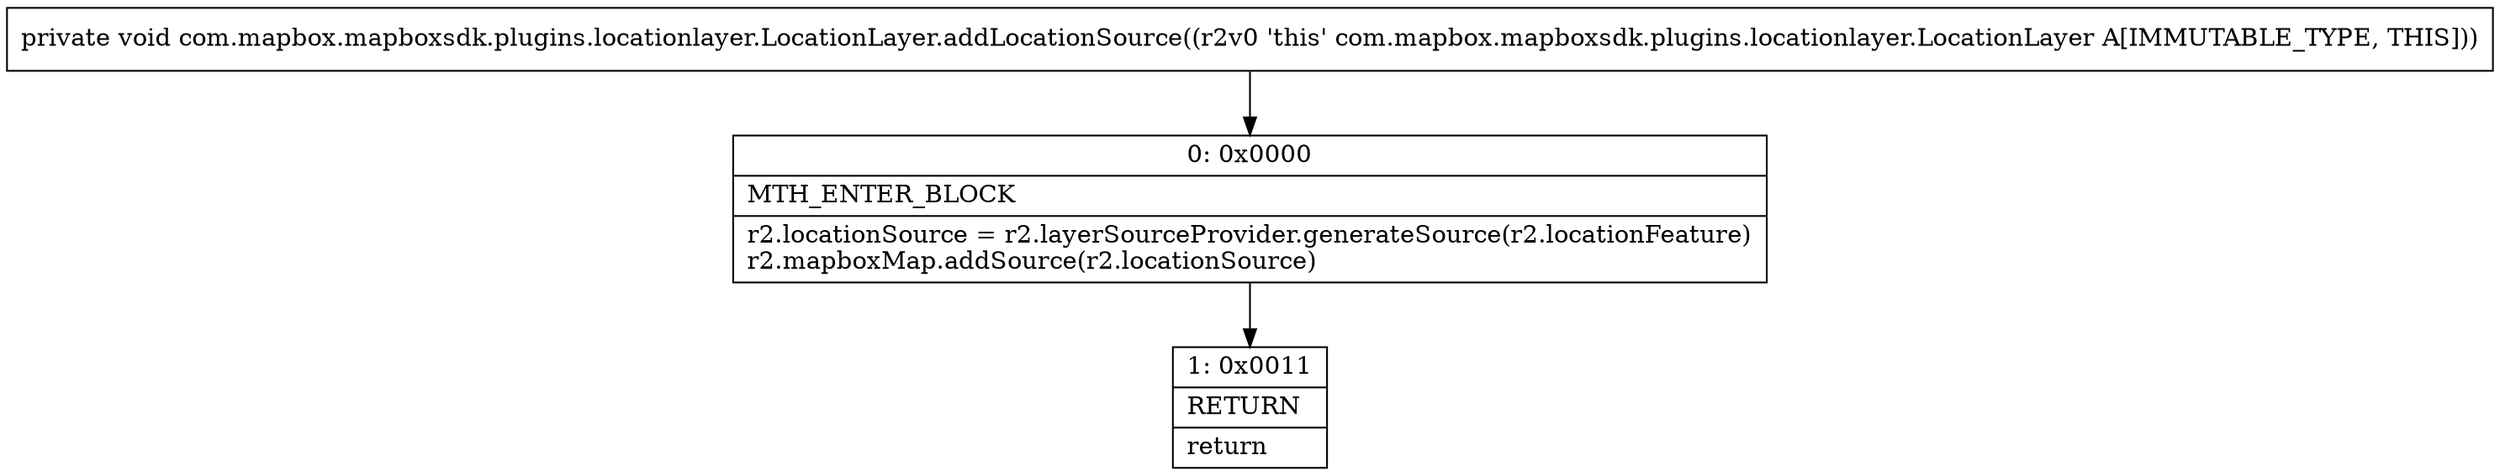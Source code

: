 digraph "CFG forcom.mapbox.mapboxsdk.plugins.locationlayer.LocationLayer.addLocationSource()V" {
Node_0 [shape=record,label="{0\:\ 0x0000|MTH_ENTER_BLOCK\l|r2.locationSource = r2.layerSourceProvider.generateSource(r2.locationFeature)\lr2.mapboxMap.addSource(r2.locationSource)\l}"];
Node_1 [shape=record,label="{1\:\ 0x0011|RETURN\l|return\l}"];
MethodNode[shape=record,label="{private void com.mapbox.mapboxsdk.plugins.locationlayer.LocationLayer.addLocationSource((r2v0 'this' com.mapbox.mapboxsdk.plugins.locationlayer.LocationLayer A[IMMUTABLE_TYPE, THIS])) }"];
MethodNode -> Node_0;
Node_0 -> Node_1;
}

